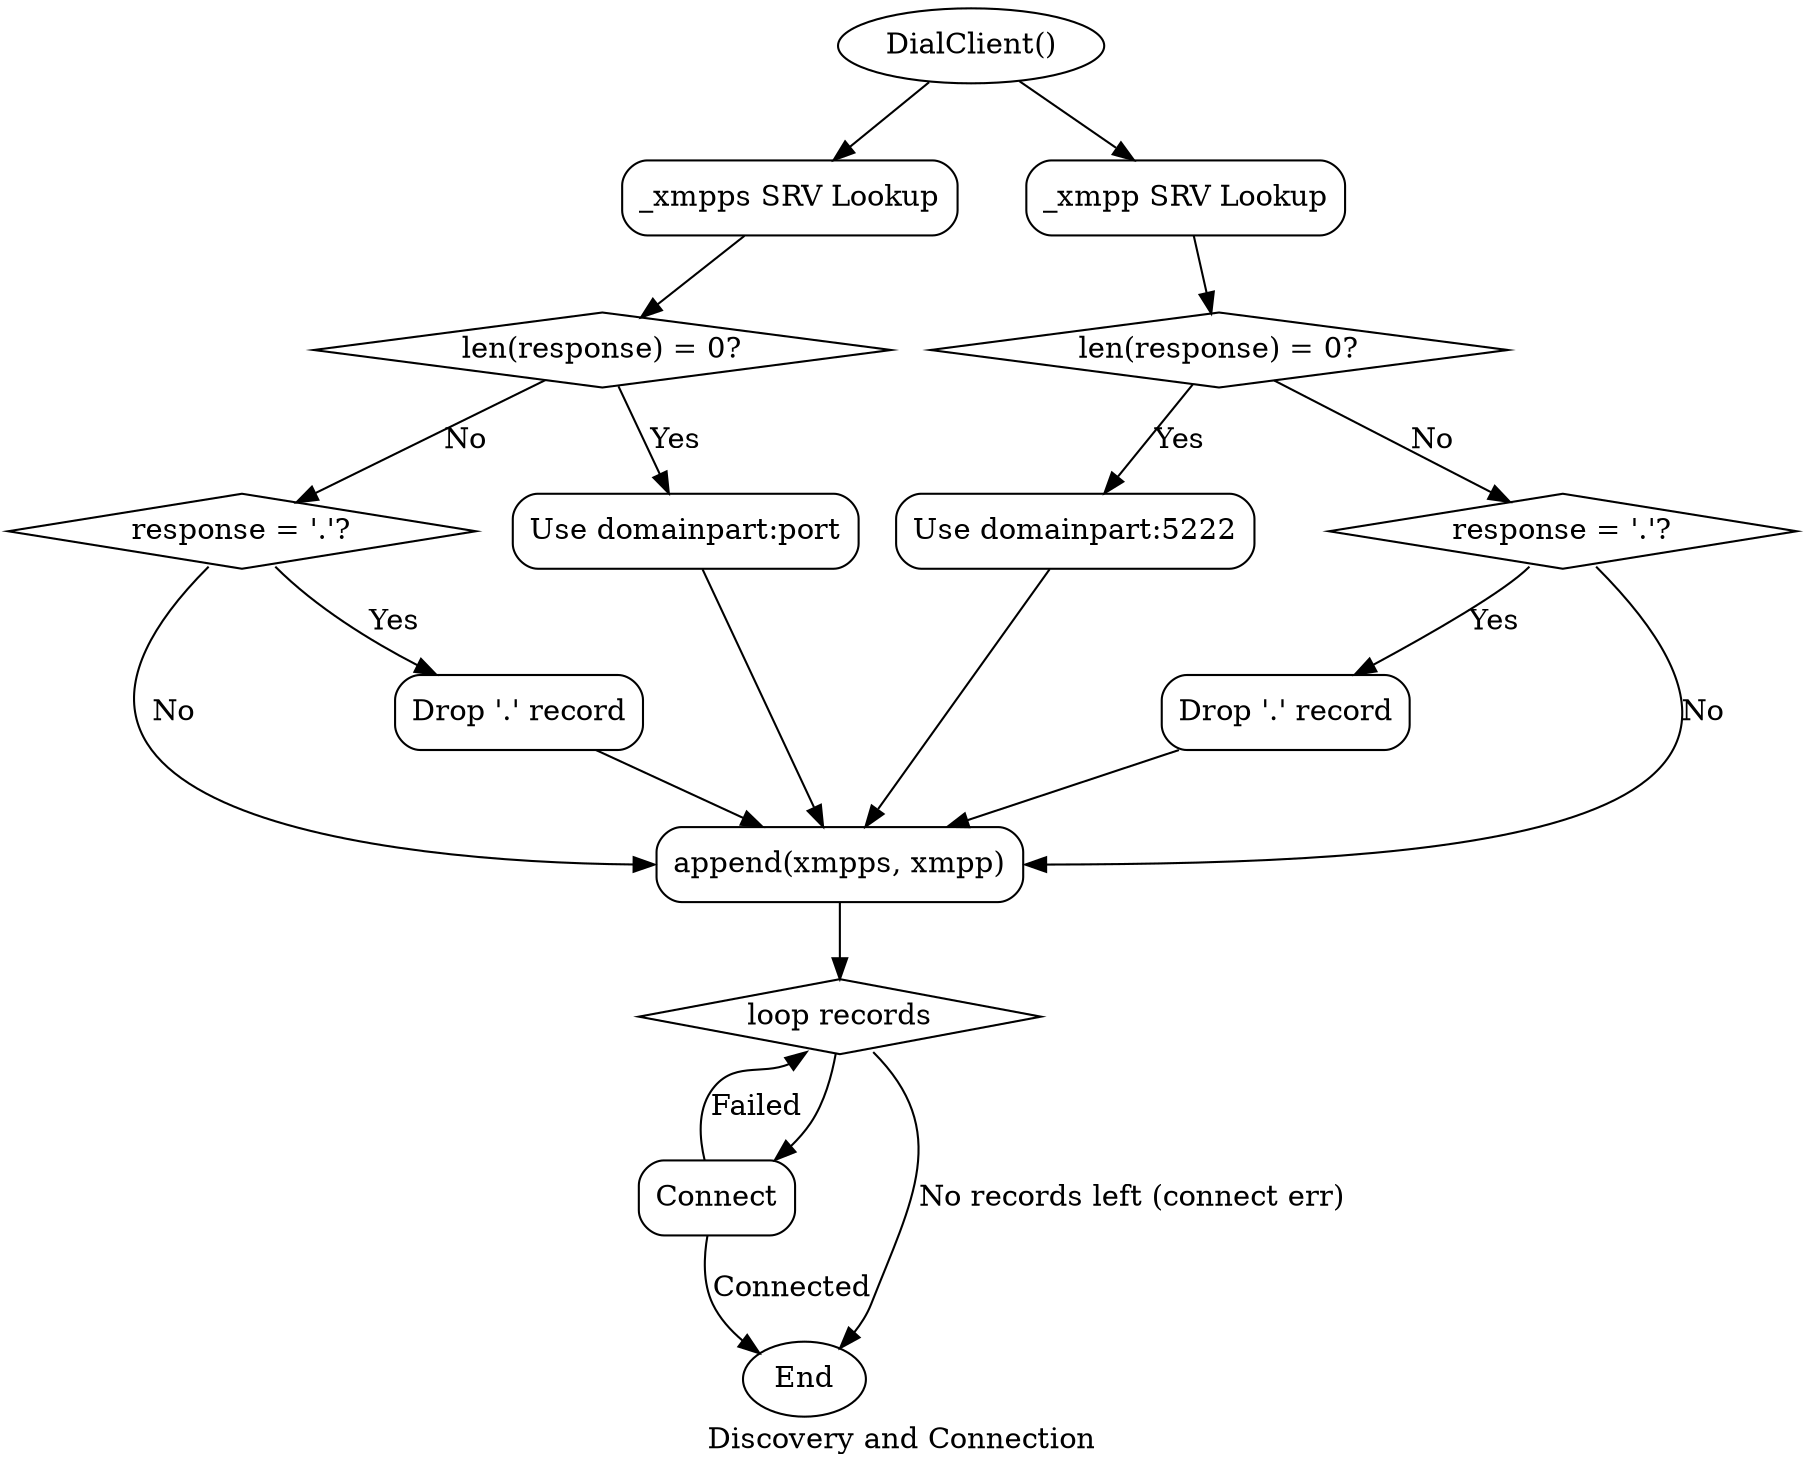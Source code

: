 digraph {
		label="Discovery and Connection"

		dial[shape="oval", label="DialClient()"];

		xmppssrv[shape="box", style=rounded, label="_xmpps SRV Lookup"];
		xmppsifdot[shape="diamond", label="response = '.'?"];
		xmppsdroprecord[shape="box", style=rounded, label="Drop '.' record"];
		xmppsifempty[shape="diamond", label="len(response) = 0?"];
		xmppsappenddomain[shape="box", style=rounded, label="Use domainpart:port"];

		xmppsrv[shape="box", style=rounded, label="_xmpp SRV Lookup"];
		xmppifdot[shape="diamond", label="response = '.'?"];
		xmppdroprecord[shape="box", style=rounded, label="Drop '.' record"];
		xmppifempty[shape="diamond", label="len(response) = 0?"];
		xmppappenddomain[shape="box", style=rounded, label="Use domainpart:5222"];

		append[shape="box", style=rounded, label="append(xmpps, xmpp)"];
		range[shape="diamond", label="loop records"];
		dialsession[shape="box", style=rounded, label="Connect"];

		end[shape="oval", label="End"];


		dial -> xmppssrv;
		xmppssrv -> xmppsifempty;
		xmppsifempty -> xmppsappenddomain[label="Yes"];
		xmppsappenddomain -> append;
		xmppsifempty -> xmppsifdot[label="No"];
		xmppsifdot:se -> xmppsdroprecord[label="Yes"];
		xmppsdroprecord -> append;
		xmppsifdot:sw -> append:w[label="No"];

		dial -> xmppsrv;
		xmppsrv -> xmppifempty[ordering="in"];
		xmppifempty -> xmppappenddomain[label="Yes"];
		xmppappenddomain -> append;
		xmppifempty -> xmppifdot[label="No"];
		xmppifdot:sw -> xmppdroprecord[label="Yes"];
		xmppdroprecord -> append;
		xmppifdot:se -> append:e[label="No"];

		append -> range;

		range -> dialsession;
		range:se -> end[label="No records left (connect err)"];
		dialsession -> range:sw[label="Failed"];
		dialsession -> end[label="Connected"];

		{rank=same; xmppssrv xmppsrv}
		{rank=same; xmppsifdot xmppsappenddomain xmppappenddomain xmppifdot}
		{
			// Force the response='.' and add domain on both sides to be symetrical
			// using an invisible edge.
			rank = same;
			edge[ style=invis ];
			xmppappenddomain -> xmppifdot;
			rankdir = LR;
		}
}
